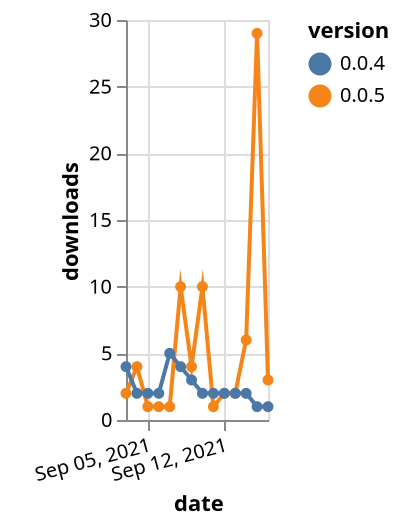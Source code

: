 {"$schema": "https://vega.github.io/schema/vega-lite/v5.json", "description": "A simple bar chart with embedded data.", "data": {"values": [{"date": "2021-09-03", "total": 4150, "delta": 2, "version": "0.0.5"}, {"date": "2021-09-04", "total": 4154, "delta": 4, "version": "0.0.5"}, {"date": "2021-09-05", "total": 4155, "delta": 1, "version": "0.0.5"}, {"date": "2021-09-06", "total": 4156, "delta": 1, "version": "0.0.5"}, {"date": "2021-09-07", "total": 4157, "delta": 1, "version": "0.0.5"}, {"date": "2021-09-08", "total": 4167, "delta": 10, "version": "0.0.5"}, {"date": "2021-09-09", "total": 4171, "delta": 4, "version": "0.0.5"}, {"date": "2021-09-10", "total": 4181, "delta": 10, "version": "0.0.5"}, {"date": "2021-09-11", "total": 4182, "delta": 1, "version": "0.0.5"}, {"date": "2021-09-12", "total": 4184, "delta": 2, "version": "0.0.5"}, {"date": "2021-09-13", "total": 4186, "delta": 2, "version": "0.0.5"}, {"date": "2021-09-14", "total": 4192, "delta": 6, "version": "0.0.5"}, {"date": "2021-09-15", "total": 4221, "delta": 29, "version": "0.0.5"}, {"date": "2021-09-16", "total": 4224, "delta": 3, "version": "0.0.5"}, {"date": "2021-09-03", "total": 3792, "delta": 4, "version": "0.0.4"}, {"date": "2021-09-04", "total": 3794, "delta": 2, "version": "0.0.4"}, {"date": "2021-09-05", "total": 3796, "delta": 2, "version": "0.0.4"}, {"date": "2021-09-06", "total": 3798, "delta": 2, "version": "0.0.4"}, {"date": "2021-09-07", "total": 3803, "delta": 5, "version": "0.0.4"}, {"date": "2021-09-08", "total": 3807, "delta": 4, "version": "0.0.4"}, {"date": "2021-09-09", "total": 3810, "delta": 3, "version": "0.0.4"}, {"date": "2021-09-10", "total": 3812, "delta": 2, "version": "0.0.4"}, {"date": "2021-09-11", "total": 3814, "delta": 2, "version": "0.0.4"}, {"date": "2021-09-12", "total": 3816, "delta": 2, "version": "0.0.4"}, {"date": "2021-09-13", "total": 3818, "delta": 2, "version": "0.0.4"}, {"date": "2021-09-14", "total": 3820, "delta": 2, "version": "0.0.4"}, {"date": "2021-09-15", "total": 3821, "delta": 1, "version": "0.0.4"}, {"date": "2021-09-16", "total": 3822, "delta": 1, "version": "0.0.4"}]}, "width": "container", "mark": {"type": "line", "point": {"filled": true}}, "encoding": {"x": {"field": "date", "type": "temporal", "timeUnit": "yearmonthdate", "title": "date", "axis": {"labelAngle": -15}}, "y": {"field": "delta", "type": "quantitative", "title": "downloads"}, "color": {"field": "version", "type": "nominal"}, "tooltip": {"field": "delta"}}}